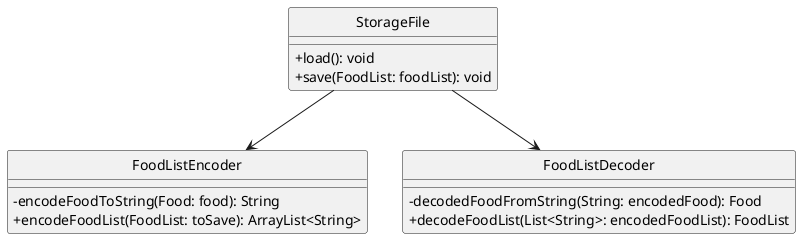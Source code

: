 @startuml
'https://plantuml.com/class-diagram


hide circle
skinparam classAttributeIconSize 0

class StorageFile {
    +load(): void
    +save(FoodList: foodList): void

}
class FoodListEncoder {
    -encodeFoodToString(Food: food): String
    +encodeFoodList(FoodList: toSave): ArrayList<String>
}
class FoodListDecoder {
 -decodedFoodFromString(String: encodedFood): Food
 +decodeFoodList(List<String>: encodedFoodList): FoodList
}


StorageFile --> FoodListDecoder
StorageFile --> FoodListEncoder

@enduml